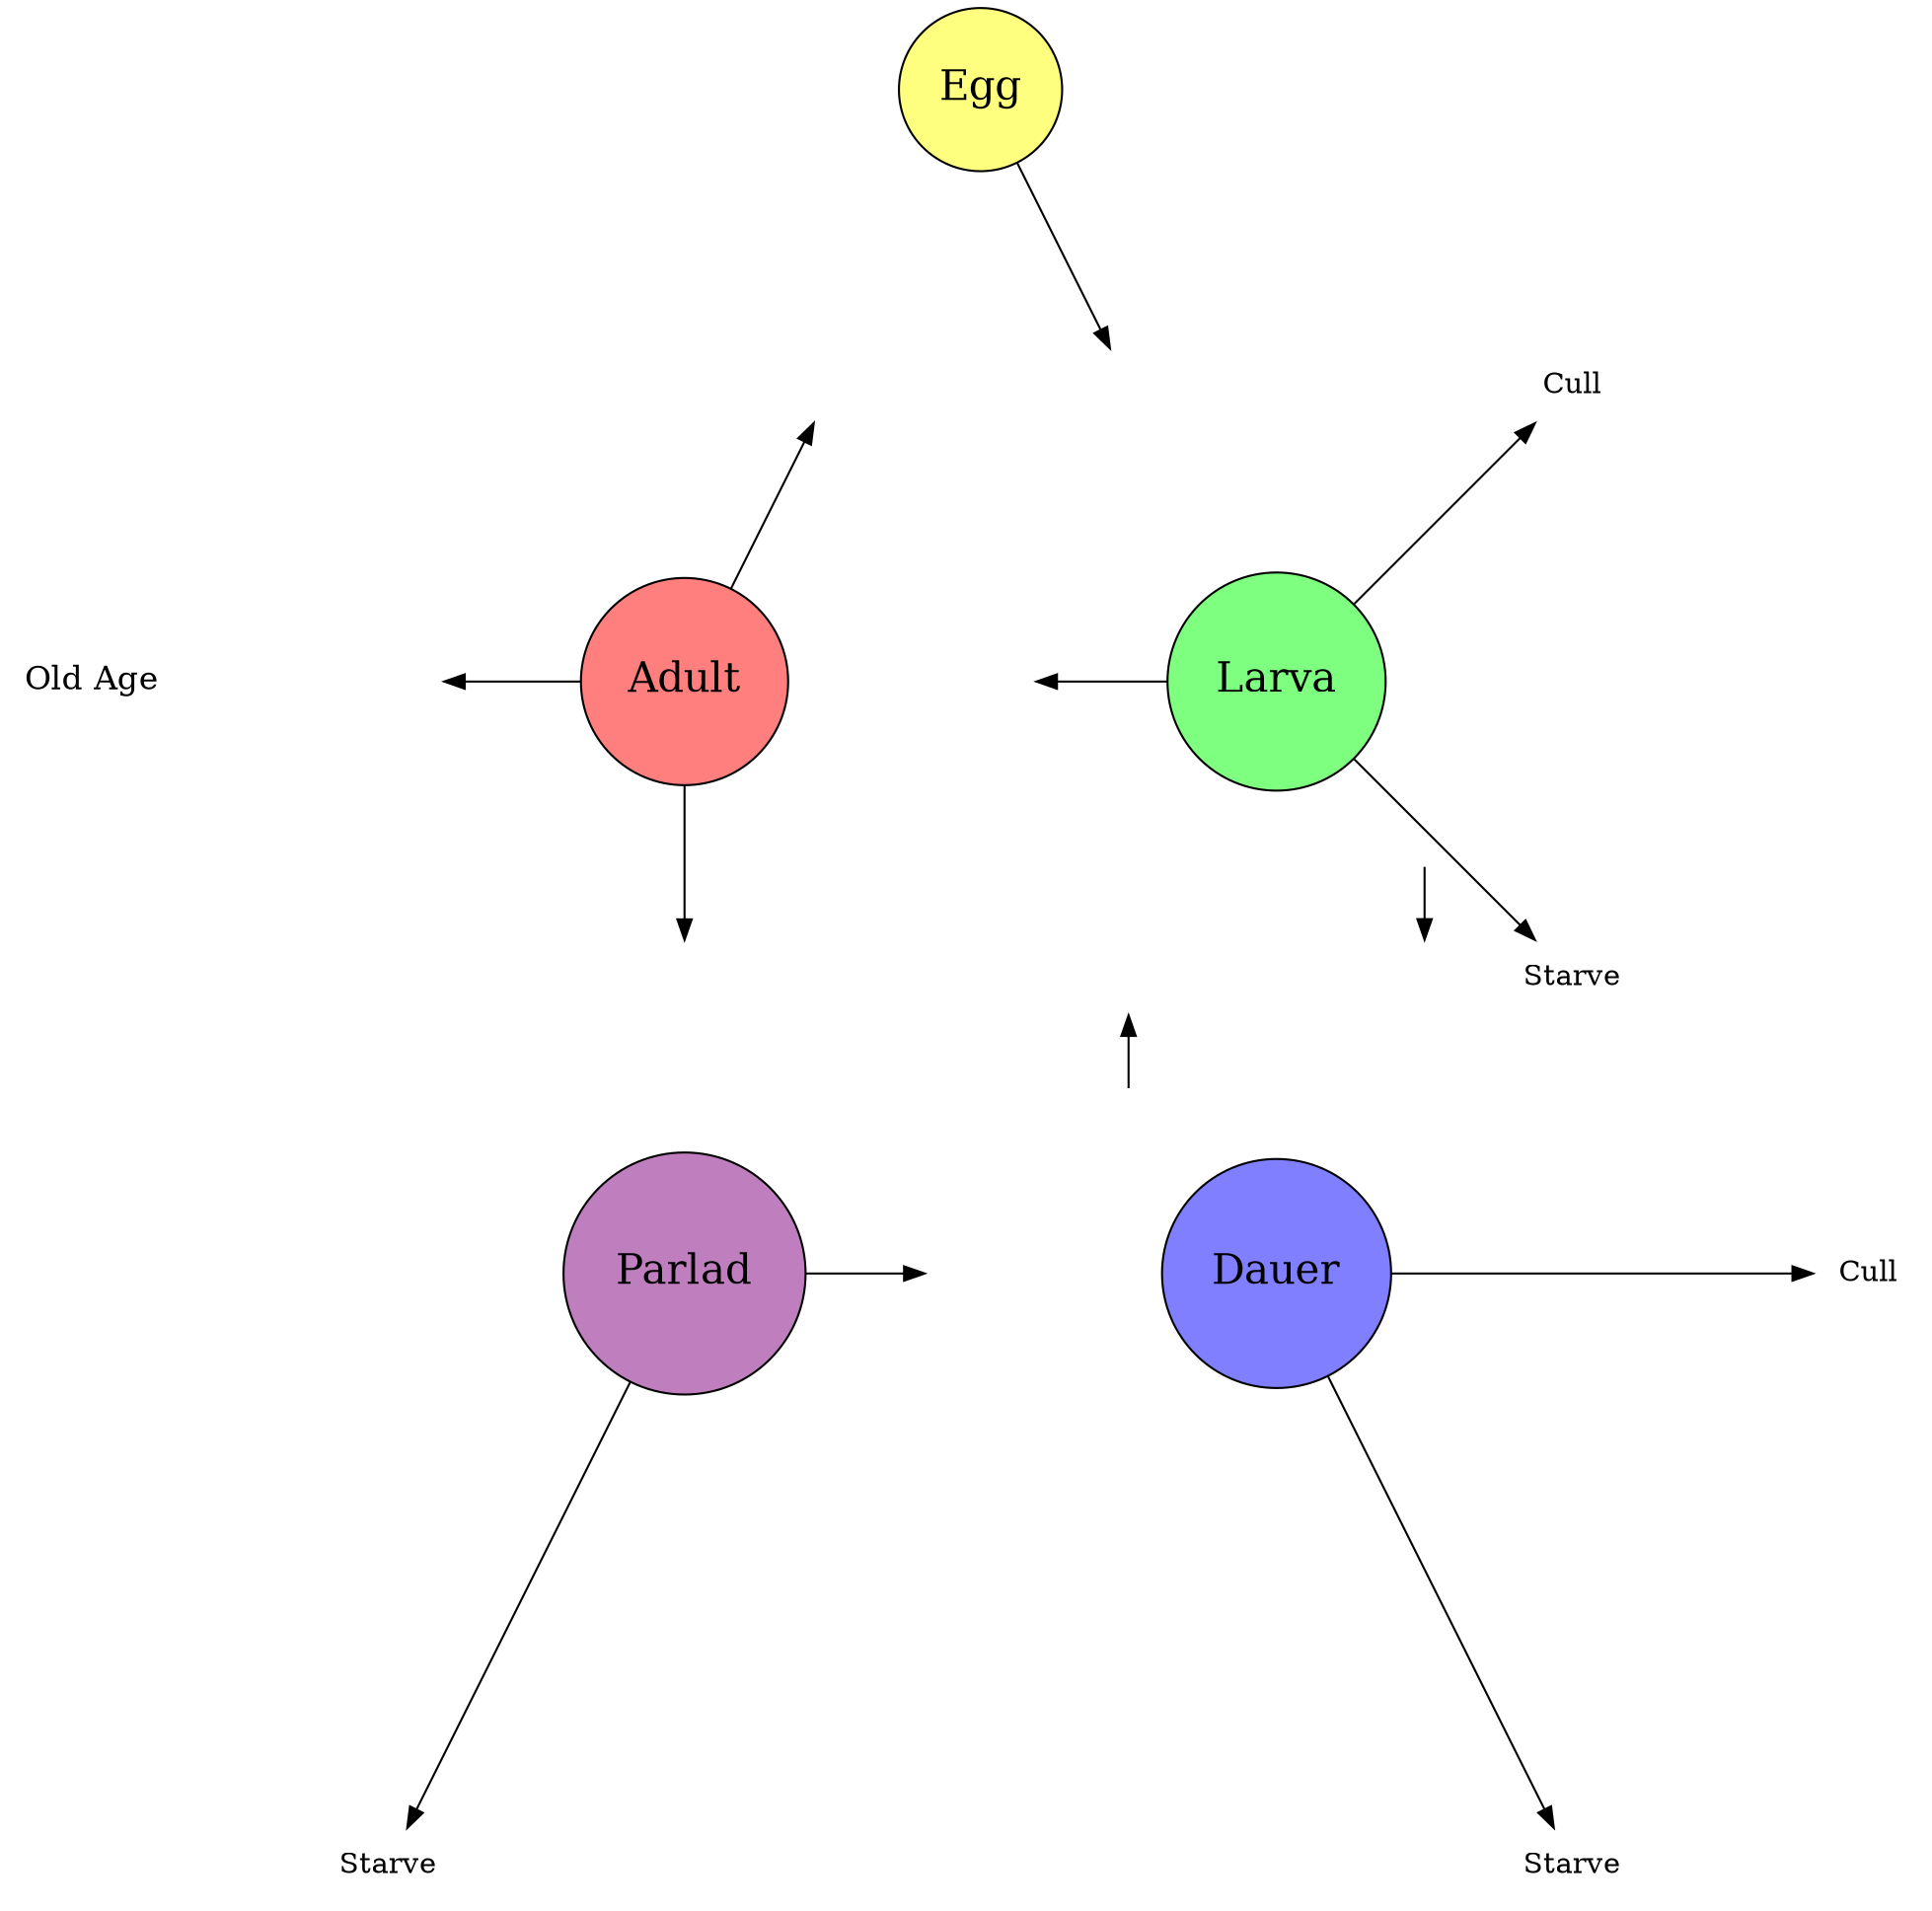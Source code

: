 digraph {

    layout=neato
    graph [ nodesep=1 ranksep=1 ] 

    adult [ label="Adult" fontsize=20 pos="0,8!" id="adult" shape=circle, style=filled, fillcolor="#FF000080"] // Semi-transparent Red
    egg [  label="Egg" fontsize=20 pos="2,12!" id="egg" shape=circle, style=filled, fillcolor="#FFFF0080"] // Semi-transparent Yellow
    larva [ label="Larva" fontsize=20 pos="4,8!" id="larva" shape=circle, style=filled, fillcolor="#00FF0080"] // Semi-transparent Green
    dauer [ label="Dauer" fontsize=20 pos="4,4!" id="dauer" shape=circle, style=filled, fillcolor="#0000FF80"] // Semi-transparent Blue
    parlad [ label="Parlad" fontsize=20 pos="0,4!" id="parlad" shape=circle, style=filled, fillcolor="#80008080"] // Semi-transparent Purple

    
    invis_egg [ pos="1,10!" shape=plaintext label="" ]
    invis_larva [ pos="3,10!" shape=plaintext label="" ]
    invis_adult [ pos="2,8!" shape=plaintext label="" ]
    invis_dauer [ pos="2,4!" shape=plaintext label="" ]
    invis_parlad [ pos="0,6!" shape=plaintext label="" ]
    

    invis_dauer_larva_a [ pos="3,5!" shape=plaintext label=""]
    invis_dauer_larva_b [ pos="3,6!" shape=plaintext label=""]

        
    invis_larva_dauer_b [ pos="5,6!" shape=plaintext label=""]
    invis_larva_dauer_a [ pos="5,7!" shape=plaintext label=""]

    adult -> invis_egg [ id="egg_adult" ]
    egg -> invis_larva [ id="egg_larva" ] 
    larva -> invis_adult [ id="larva_adult" ]

    invis_larva_dauer_a -> invis_larva_dauer_b [ id="larva_dauer" ] 
    invis_dauer_larva_a -> invis_dauer_larva_b [ id="dauer_larva" ]

    adult -> invis_parlad [ id="adult_parlad" ]
    parlad -> invis_dauer [ id="parlad_dauer" ]

    parlad_starve [ pos="-2,0!" shape=plaintext label=Starve ]
    dauer_starve [ pos="6,0!" shape=plaintext  label=Starve ]
    larva_starve [ pos="6,6!"shape=plaintext label=Starve ] 
    larva_cull [  pos="6,10!" shape=plaintext   label=Cull ]
    dauer_cull [ pos="8,4!" shape=plaintext label=Cull ]

    adult_old [ pos="-4,8!" fontsize=16 shape=plaintext label="Old Age" ]
    adult_old_invis [ pos="-2,8!" shape=plaintext label="" ]

    adult -> adult_old_invis [ id="adult_old" ]

    parlad -> parlad_starve [ id="parlad_parladStarve" label="" ]
    
    dauer -> dauer_starve [ id="dauer_dauerStarve" label=""]
    dauer -> dauer_cull [ id="dauer_dauerCull" label="" ]
    larva -> larva_starve [ id="larva_larvaStarve" label="" ]
    larva -> larva_cull [ id="larva_larvaCull" label=""]

}
